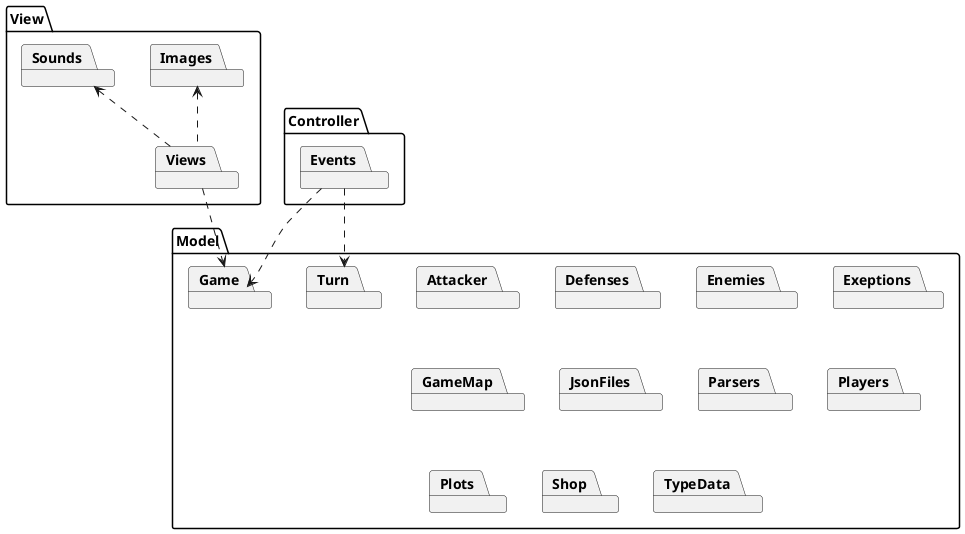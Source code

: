 @startuml
@startuml
'https://plantuml.com/component-diagram


package Model {
   package Attacker
   package Defenses
   package Enemies
   package Exeptions
   package GameMap
   package Game
   package JsonFiles
   package Parsers
   package Players
   package Plots
   package Shop
   package Turn
   package TypeData



}

package View {
package Images
package Sounds
package Views


}

package Controller {

package Events


}





Views ..> Game
Sounds <.. Views
Images <.. Views
Events ..> Game
Events ..> Turn




/'View ..> Controller
View ..> Model
Controller ..>Model'/

@enduml
@enduml